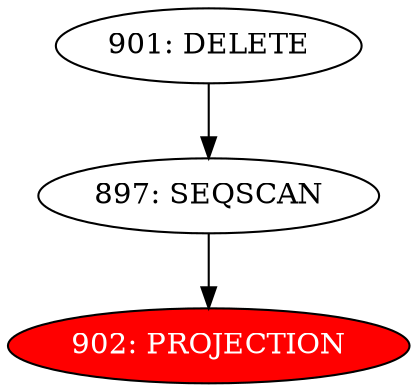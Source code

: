 digraph name {
897 [label="897: SEQSCAN" ];
897 -> 902;
902 [label="902: PROJECTION" fontcolor="white" style="filled" fillcolor="red"];
901 [label="901: DELETE" ];
901 -> 897;

}

